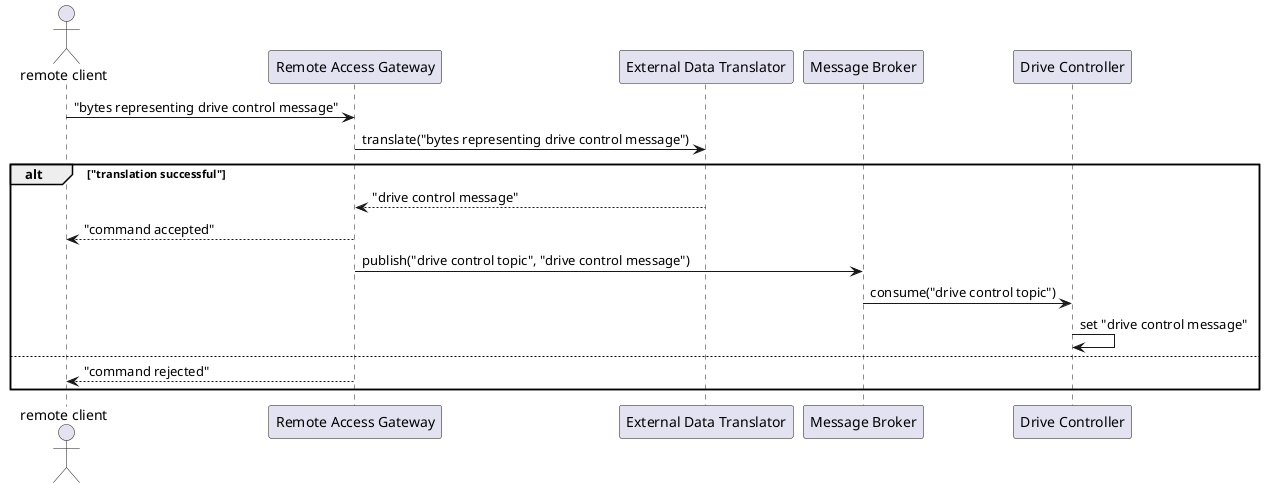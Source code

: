 @startuml


actor       "remote client"                            as rc
participant "Remote Access Gateway"                    as RAG
participant "External Data Translator"                 as EDT
participant "Message Broker"                           as MB
participant "Drive Controller"                         as DC

rc -> RAG : "bytes representing drive control message"
RAG -> EDT : translate("bytes representing drive control message")

alt "translation successful"

  EDT --> RAG : "drive control message"
  RAG --> rc : "command accepted"

  RAG -> MB : publish("drive control topic", "drive control message")
  MB -> DC : consume("drive control topic")
  DC -> DC : set "drive control message"

else 

  RAG --> rc : "command rejected"  

end





@enduml

